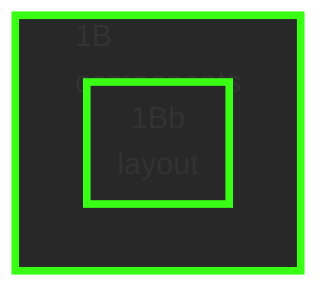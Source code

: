 flowchart TB
  classDef module fill:#f9f,stroke:#333,stroke-width:2px,color:#333,font-weight:bold;
  classDef file fill:#D1C4E9,stroke:#666,stroke-width:1px,color:#333;
  classDef doc fill:#D1C4E9,stroke:#666,stroke-width:1px,color:#333;
  classDef focusNode stroke:#007bff,stroke-width:3px;
  linkStyle default stroke:#CCCCCC,stroke-width:1px

  %% -- Nodes and Subgraphs --
  subgraph sg_1B ["1B<br>components"]
    style sg_1B fill:#282828,stroke:#39FF14,stroke-width:4px
    subgraph sg_1Bb ["1Bb<br>layout"]
      style sg_1Bb fill:#282828,stroke:#39FF14,stroke-width:4px
    end
  end

  %% -- Fallback Node Definitions --

  %% -- Dependencies --